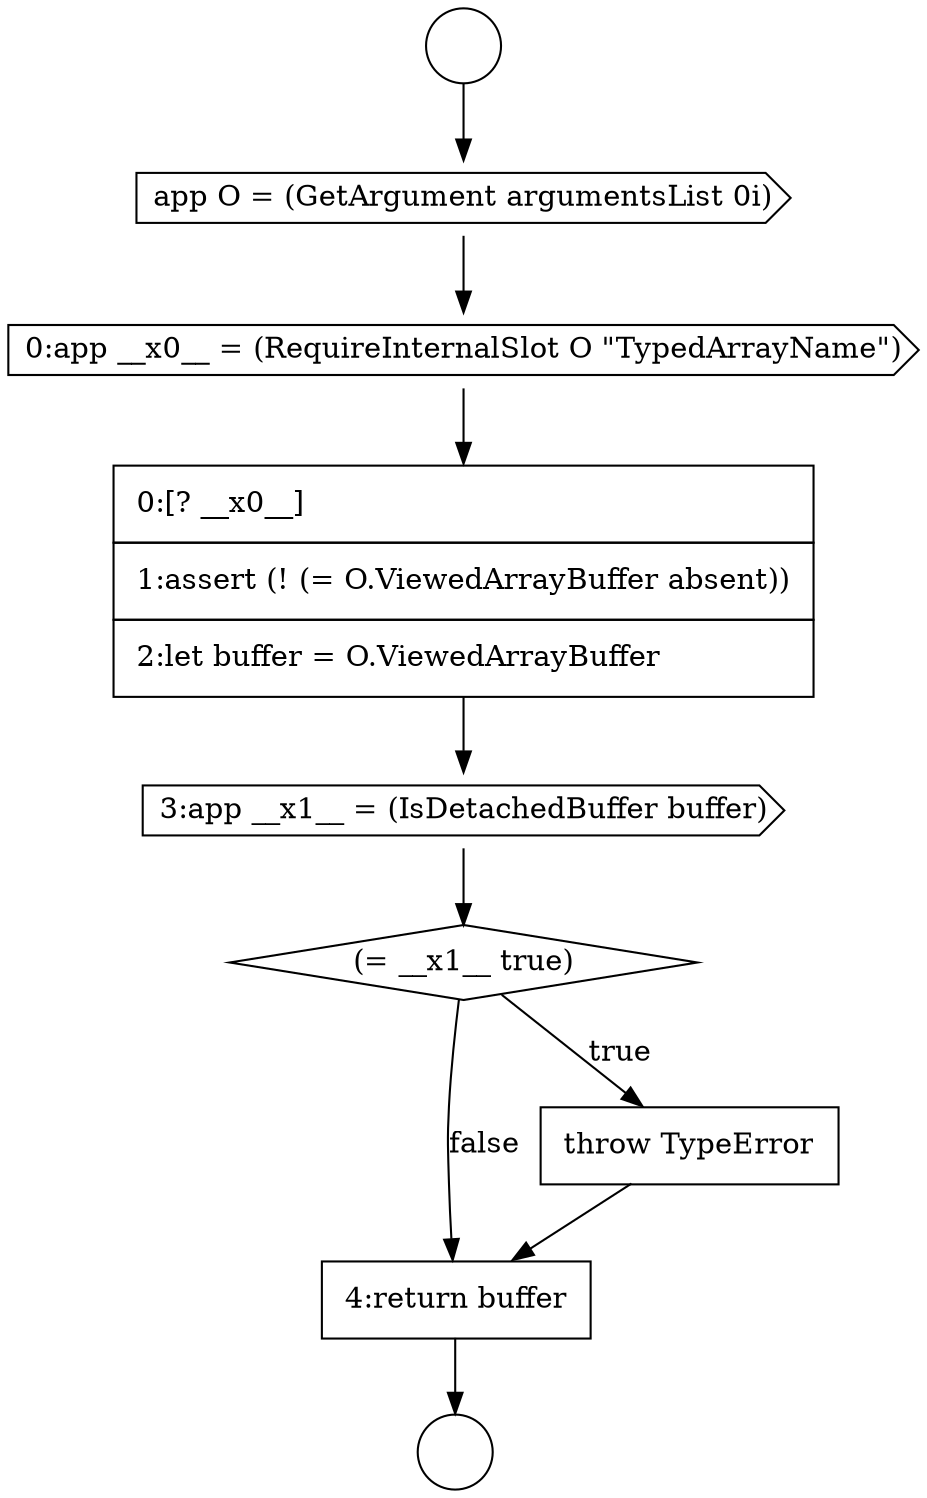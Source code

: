 digraph {
  node16383 [shape=circle label=" " color="black" fillcolor="white" style=filled]
  node16387 [shape=none, margin=0, label=<<font color="black">
    <table border="0" cellborder="1" cellspacing="0" cellpadding="10">
      <tr><td align="left">0:[? __x0__]</td></tr>
      <tr><td align="left">1:assert (! (= O.ViewedArrayBuffer absent))</td></tr>
      <tr><td align="left">2:let buffer = O.ViewedArrayBuffer</td></tr>
    </table>
  </font>> color="black" fillcolor="white" style=filled]
  node16391 [shape=none, margin=0, label=<<font color="black">
    <table border="0" cellborder="1" cellspacing="0" cellpadding="10">
      <tr><td align="left">4:return buffer</td></tr>
    </table>
  </font>> color="black" fillcolor="white" style=filled]
  node16386 [shape=cds, label=<<font color="black">0:app __x0__ = (RequireInternalSlot O &quot;TypedArrayName&quot;)</font>> color="black" fillcolor="white" style=filled]
  node16390 [shape=none, margin=0, label=<<font color="black">
    <table border="0" cellborder="1" cellspacing="0" cellpadding="10">
      <tr><td align="left">throw TypeError</td></tr>
    </table>
  </font>> color="black" fillcolor="white" style=filled]
  node16385 [shape=cds, label=<<font color="black">app O = (GetArgument argumentsList 0i)</font>> color="black" fillcolor="white" style=filled]
  node16389 [shape=diamond, label=<<font color="black">(= __x1__ true)</font>> color="black" fillcolor="white" style=filled]
  node16384 [shape=circle label=" " color="black" fillcolor="white" style=filled]
  node16388 [shape=cds, label=<<font color="black">3:app __x1__ = (IsDetachedBuffer buffer)</font>> color="black" fillcolor="white" style=filled]
  node16390 -> node16391 [ color="black"]
  node16389 -> node16390 [label=<<font color="black">true</font>> color="black"]
  node16389 -> node16391 [label=<<font color="black">false</font>> color="black"]
  node16387 -> node16388 [ color="black"]
  node16388 -> node16389 [ color="black"]
  node16383 -> node16385 [ color="black"]
  node16385 -> node16386 [ color="black"]
  node16386 -> node16387 [ color="black"]
  node16391 -> node16384 [ color="black"]
}
